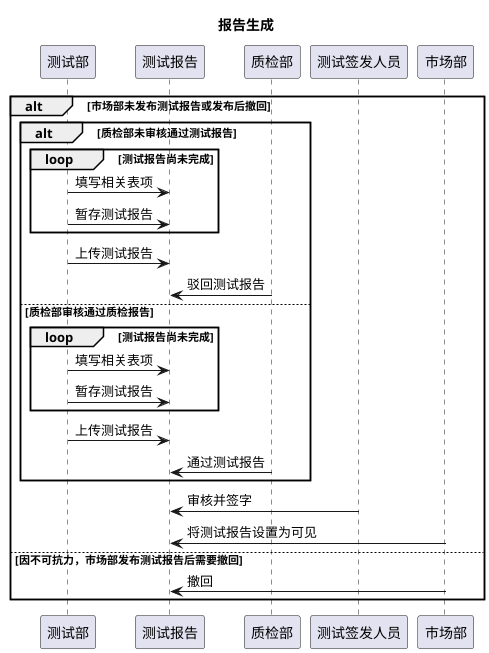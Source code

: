@startuml
title 报告生成
alt 市场部未发布测试报告或发布后撤回

    alt 质检部未审核通过测试报告
        loop 测试报告尚未完成
            测试部->测试报告 : 填写相关表项
            测试部->测试报告 : 暂存测试报告
        end
        测试部->测试报告 : 上传测试报告
        质检部->测试报告 : 驳回测试报告
    else 质检部审核通过质检报告
        loop 测试报告尚未完成
            测试部->测试报告 : 填写相关表项
            测试部->测试报告 : 暂存测试报告
        end
        测试部->测试报告 : 上传测试报告
        质检部->测试报告 : 通过测试报告
    end
    测试签发人员->测试报告 : 审核并签字
    市场部->测试报告 : 将测试报告设置为可见
else 因不可抗力，市场部发布测试报告后需要撤回
    市场部->测试报告 : 撤回

end


@enduml